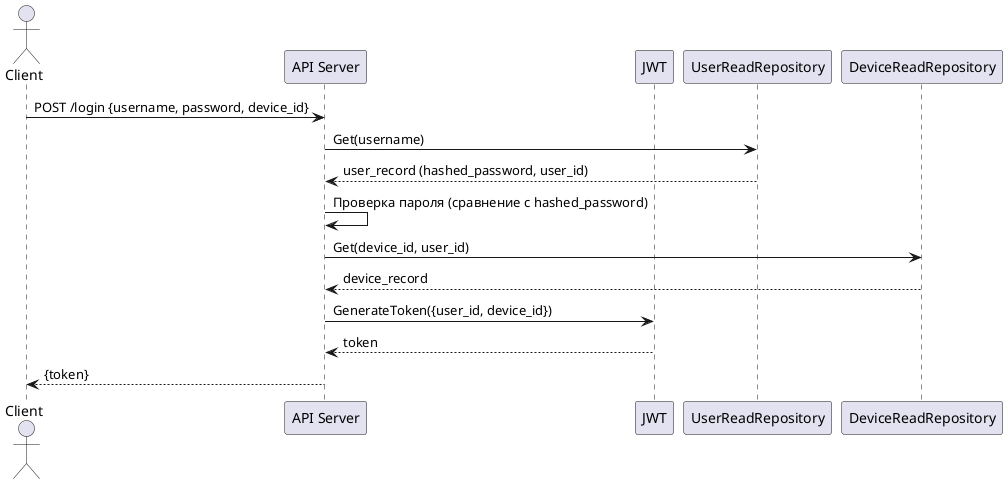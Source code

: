 @startuml
actor Client
participant "API Server" as Server
participant JWT
participant "UserReadRepository" as UserRead
participant "DeviceReadRepository" as DeviceRead

Client -> Server: POST /login {username, password, device_id}

Server -> UserRead: Get(username)
UserRead --> Server: user_record (hashed_password, user_id)

Server -> Server: Проверка пароля (сравнение с hashed_password)

Server -> DeviceRead: Get(device_id, user_id)
DeviceRead --> Server: device_record

Server -> JWT: GenerateToken({user_id, device_id})
JWT --> Server: token

Server --> Client: {token}
@enduml

@startuml
actor Client
participant "API Server" as Server
participant JWT
participant "UserReadRepository" as UserRead
participant "DeviceReadRepository" as DeviceRead
participant "PasswordComparer" as Comparer

Client -> Server: POST /login {username, password, device_id}

Server -> UserRead: Get(username)
UserRead --> Server: user_record {hashed_password, user_id}

alt user not found
    Server --> Client: 401 Unauthorized
else
    Server -> Comparer: Compare(password, hashed_password)
    Comparer --> Server: ok / error

    alt password invalid
        Server --> Client: 401 Unauthorized
    else
        Server -> DeviceRead: Get(user_id, device_id)
        DeviceRead --> Server: device_record

        alt device not found
            Server --> Client: 400 Bad Request
        else
            Server -> JWT: Generate(user_id, device_id)
            JWT --> Server: token

            Server --> Client: {token}
        end
    end
end
@enduml
